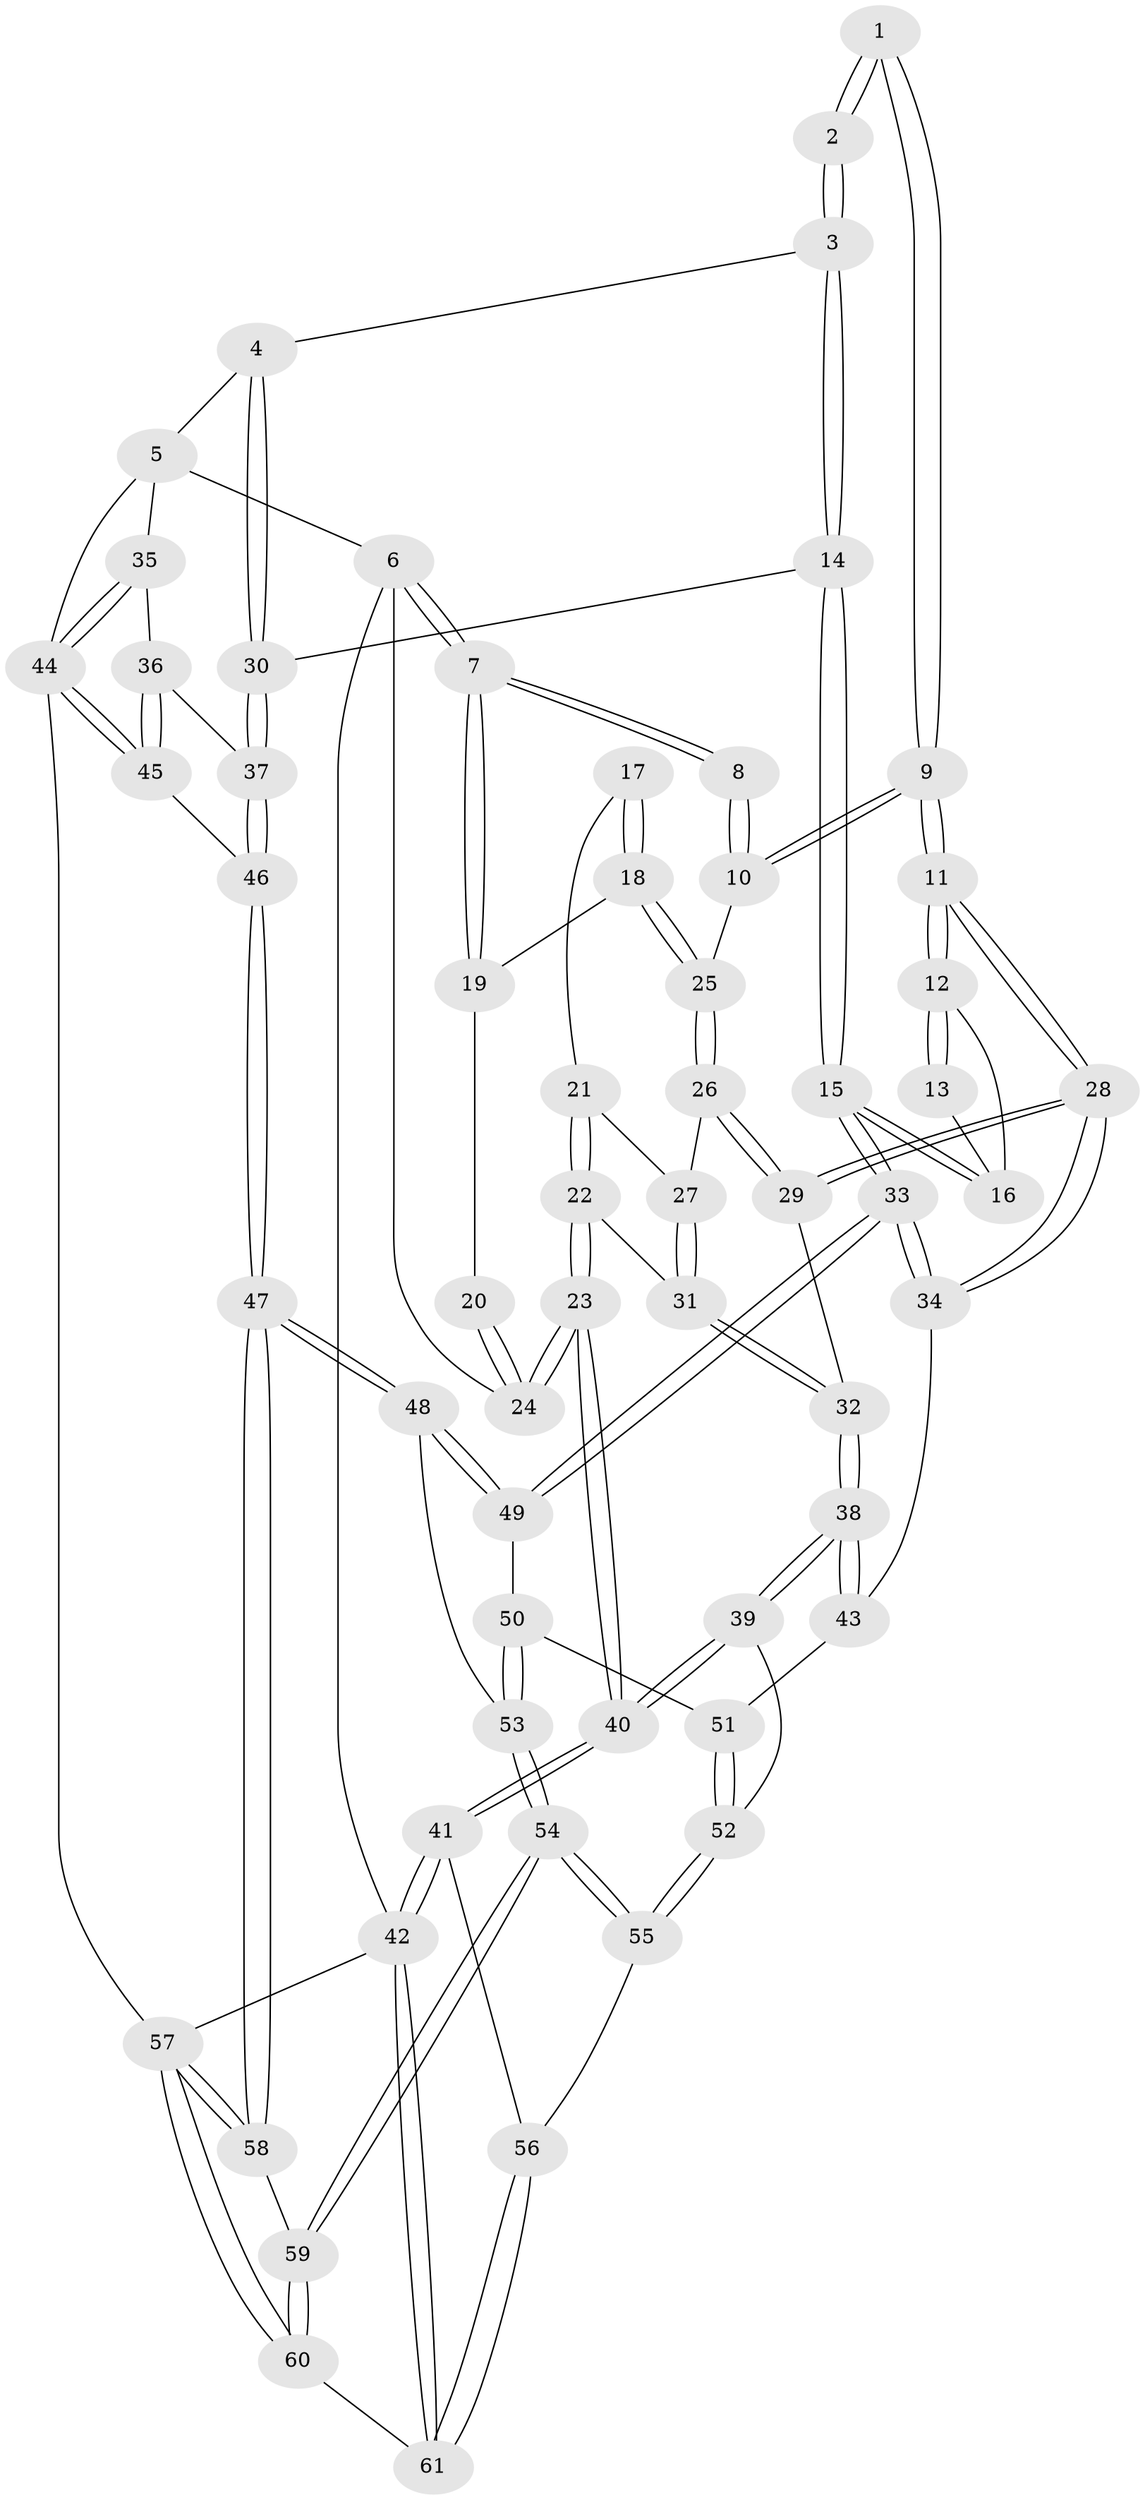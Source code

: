 // Generated by graph-tools (version 1.1) at 2025/51/03/09/25 03:51:06]
// undirected, 61 vertices, 149 edges
graph export_dot {
graph [start="1"]
  node [color=gray90,style=filled];
  1 [pos="+0.4040358507315271+0"];
  2 [pos="+0.8370887817651018+0"];
  3 [pos="+0.8971497222540427+0"];
  4 [pos="+1+0"];
  5 [pos="+1+0"];
  6 [pos="+0+0"];
  7 [pos="+0+0"];
  8 [pos="+0+0"];
  9 [pos="+0.35319218559624393+0.15526955202777556"];
  10 [pos="+0.27750960496319804+0.17527764964840936"];
  11 [pos="+0.45185128588848866+0.2539460209388418"];
  12 [pos="+0.49051212950956935+0.22758377176509167"];
  13 [pos="+0.7561850453454612+0"];
  14 [pos="+0.7565646880110244+0.38968438730041444"];
  15 [pos="+0.724931137624593+0.39121335668824897"];
  16 [pos="+0.6830730807354046+0.2209038135235912"];
  17 [pos="+0.1225704603899773+0.23053209322977697"];
  18 [pos="+0.26060182868073994+0.17812470508541864"];
  19 [pos="+0.2570454293073607+0.176464247138132"];
  20 [pos="+0.0655403909221641+0.16995893709159884"];
  21 [pos="+0.12148617069282144+0.2565436544479078"];
  22 [pos="+0.040843462044510254+0.34116321591334037"];
  23 [pos="+0+0.37728756327124824"];
  24 [pos="+0+0.09992148984034087"];
  25 [pos="+0.2643368961994149+0.17950472228948888"];
  26 [pos="+0.236262885835966+0.23329520111885013"];
  27 [pos="+0.23324009358025768+0.23664304910269263"];
  28 [pos="+0.4674592044281817+0.33768529743986864"];
  29 [pos="+0.28504446884804435+0.38248854492645606"];
  30 [pos="+0.7941008657426587+0.3979840007895966"];
  31 [pos="+0.16746185135822284+0.3406309236094889"];
  32 [pos="+0.23207231968918934+0.4211069935090863"];
  33 [pos="+0.5982274766679158+0.4500593022160735"];
  34 [pos="+0.5084851396531057+0.4059573974611765"];
  35 [pos="+1+0.2549179012740971"];
  36 [pos="+0.9442952987821245+0.3696701553854702"];
  37 [pos="+0.8238333681696559+0.41130650391142576"];
  38 [pos="+0.20934611058972502+0.5741064804158501"];
  39 [pos="+0.16688673245460045+0.6200883520121968"];
  40 [pos="+0+0.7218030426814089"];
  41 [pos="+0+0.7467633692008206"];
  42 [pos="+0+1"];
  43 [pos="+0.38130965257400806+0.5226888966276937"];
  44 [pos="+1+0.6850857174595352"];
  45 [pos="+1+0.6756697501753649"];
  46 [pos="+0.9266773650158532+0.6773717369266127"];
  47 [pos="+0.842622313849798+0.7309937586852585"];
  48 [pos="+0.7280885516358371+0.6713343635125518"];
  49 [pos="+0.6091179193101711+0.5423119448670402"];
  50 [pos="+0.5206648113775638+0.6647828089359993"];
  51 [pos="+0.4386991137465687+0.6576814213900042"];
  52 [pos="+0.3479630947639214+0.7235260067785704"];
  53 [pos="+0.5424056640175487+0.791977622028385"];
  54 [pos="+0.5311794869277701+0.8473837476212204"];
  55 [pos="+0.39004804732188986+0.8252227739083551"];
  56 [pos="+0.3799951106805313+0.8349946175820809"];
  57 [pos="+0.8047118878686814+1"];
  58 [pos="+0.8380736832912955+0.7444379354403816"];
  59 [pos="+0.5423685557695497+0.8632647031680896"];
  60 [pos="+0.6163984590091401+1"];
  61 [pos="+0.14162072913372387+1"];
  1 -- 2;
  1 -- 2;
  1 -- 9;
  1 -- 9;
  2 -- 3;
  2 -- 3;
  3 -- 4;
  3 -- 14;
  3 -- 14;
  4 -- 5;
  4 -- 30;
  4 -- 30;
  5 -- 6;
  5 -- 35;
  5 -- 44;
  6 -- 7;
  6 -- 7;
  6 -- 24;
  6 -- 42;
  7 -- 8;
  7 -- 8;
  7 -- 19;
  7 -- 19;
  8 -- 10;
  8 -- 10;
  9 -- 10;
  9 -- 10;
  9 -- 11;
  9 -- 11;
  10 -- 25;
  11 -- 12;
  11 -- 12;
  11 -- 28;
  11 -- 28;
  12 -- 13;
  12 -- 13;
  12 -- 16;
  13 -- 16;
  14 -- 15;
  14 -- 15;
  14 -- 30;
  15 -- 16;
  15 -- 16;
  15 -- 33;
  15 -- 33;
  17 -- 18;
  17 -- 18;
  17 -- 21;
  18 -- 19;
  18 -- 25;
  18 -- 25;
  19 -- 20;
  20 -- 24;
  20 -- 24;
  21 -- 22;
  21 -- 22;
  21 -- 27;
  22 -- 23;
  22 -- 23;
  22 -- 31;
  23 -- 24;
  23 -- 24;
  23 -- 40;
  23 -- 40;
  25 -- 26;
  25 -- 26;
  26 -- 27;
  26 -- 29;
  26 -- 29;
  27 -- 31;
  27 -- 31;
  28 -- 29;
  28 -- 29;
  28 -- 34;
  28 -- 34;
  29 -- 32;
  30 -- 37;
  30 -- 37;
  31 -- 32;
  31 -- 32;
  32 -- 38;
  32 -- 38;
  33 -- 34;
  33 -- 34;
  33 -- 49;
  33 -- 49;
  34 -- 43;
  35 -- 36;
  35 -- 44;
  35 -- 44;
  36 -- 37;
  36 -- 45;
  36 -- 45;
  37 -- 46;
  37 -- 46;
  38 -- 39;
  38 -- 39;
  38 -- 43;
  38 -- 43;
  39 -- 40;
  39 -- 40;
  39 -- 52;
  40 -- 41;
  40 -- 41;
  41 -- 42;
  41 -- 42;
  41 -- 56;
  42 -- 61;
  42 -- 61;
  42 -- 57;
  43 -- 51;
  44 -- 45;
  44 -- 45;
  44 -- 57;
  45 -- 46;
  46 -- 47;
  46 -- 47;
  47 -- 48;
  47 -- 48;
  47 -- 58;
  47 -- 58;
  48 -- 49;
  48 -- 49;
  48 -- 53;
  49 -- 50;
  50 -- 51;
  50 -- 53;
  50 -- 53;
  51 -- 52;
  51 -- 52;
  52 -- 55;
  52 -- 55;
  53 -- 54;
  53 -- 54;
  54 -- 55;
  54 -- 55;
  54 -- 59;
  54 -- 59;
  55 -- 56;
  56 -- 61;
  56 -- 61;
  57 -- 58;
  57 -- 58;
  57 -- 60;
  57 -- 60;
  58 -- 59;
  59 -- 60;
  59 -- 60;
  60 -- 61;
}
